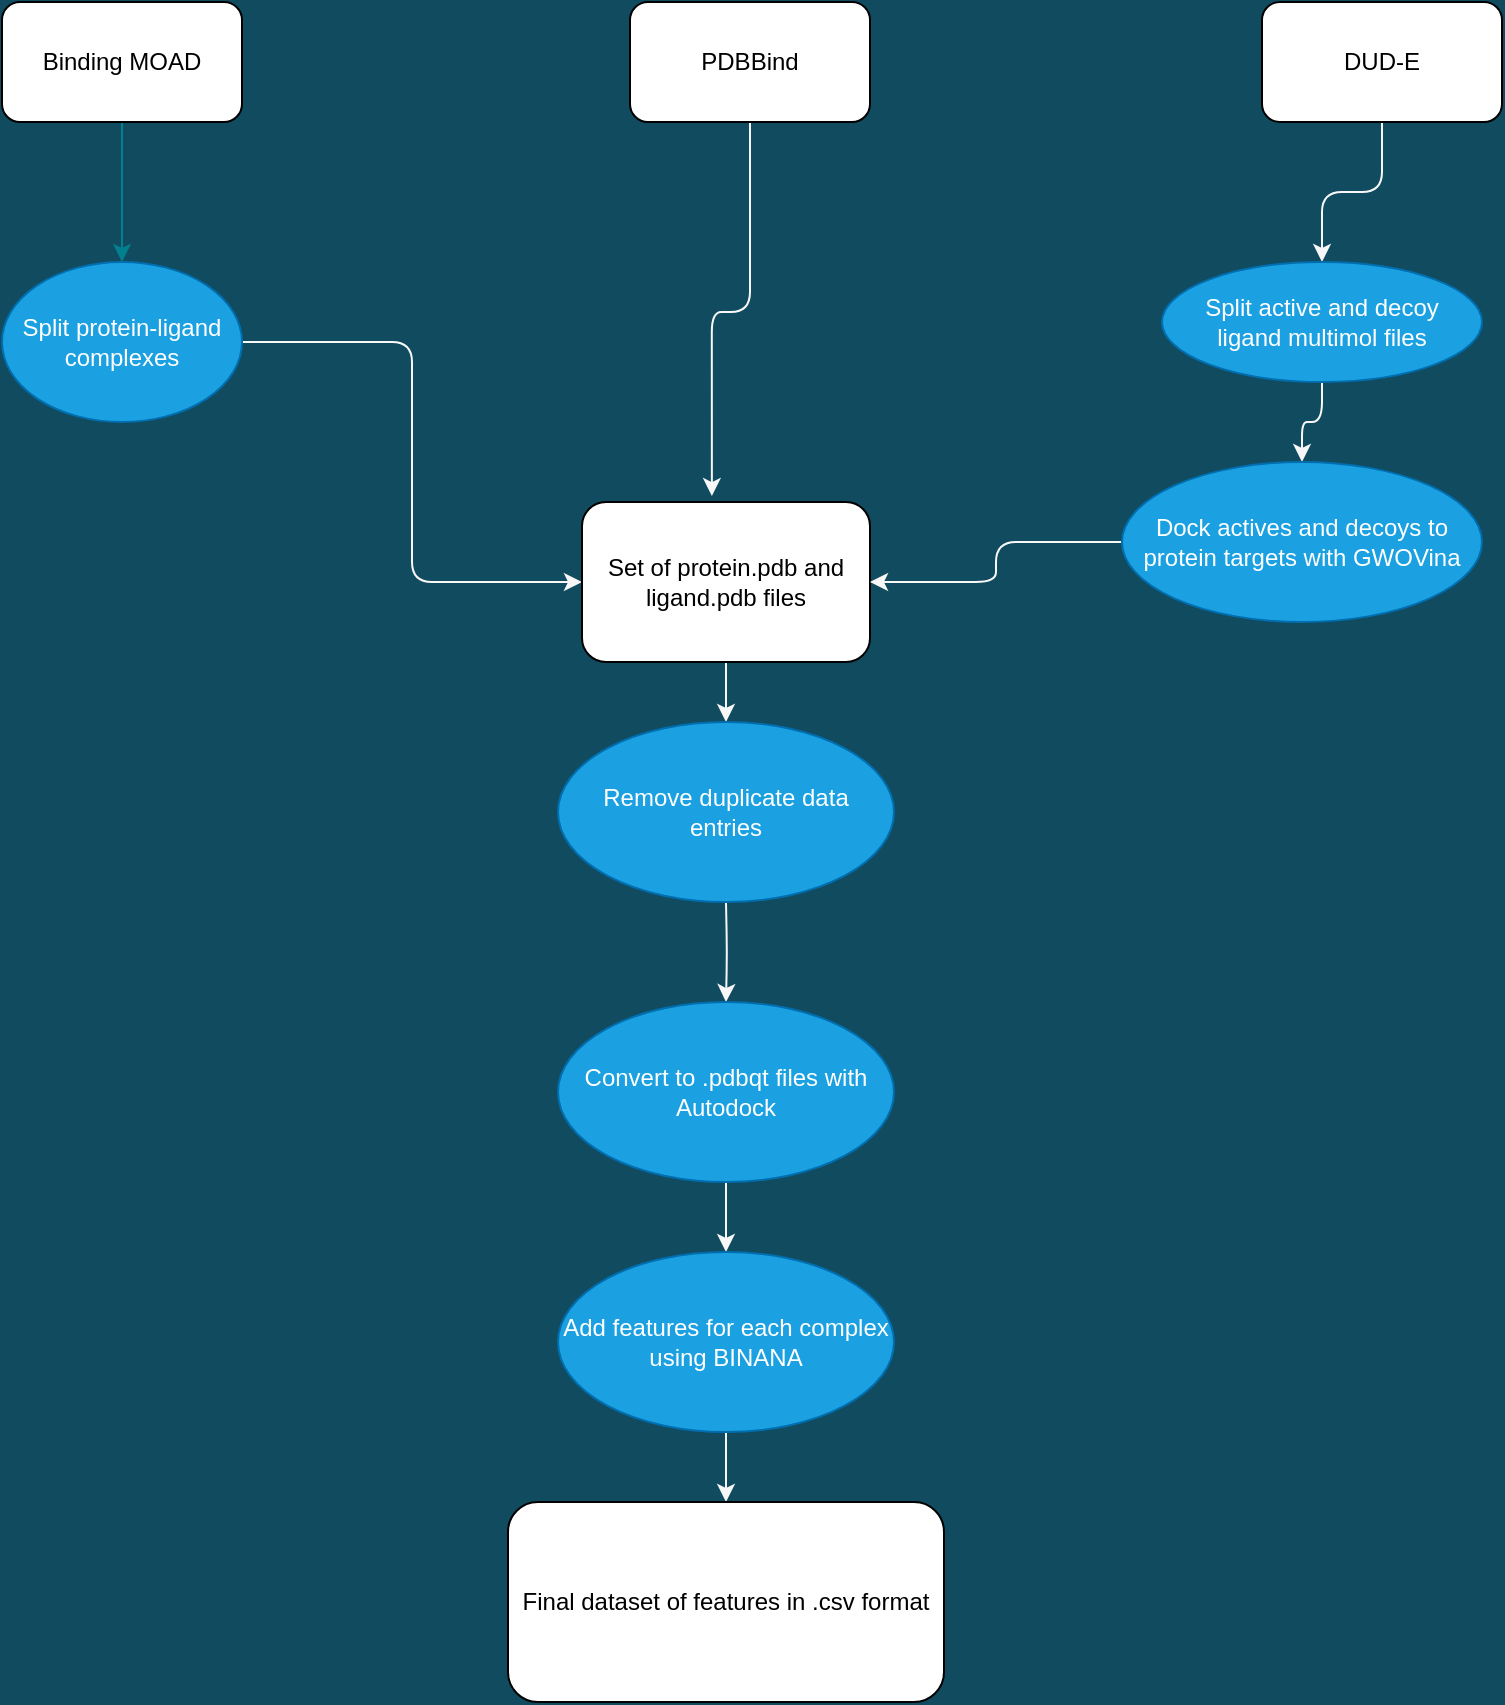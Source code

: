 <mxfile version="14.4.4" type="device"><diagram id="MezgeDCDJQZhVXjwhnEP" name="Page-1"><mxGraphModel dx="1422" dy="826" grid="1" gridSize="10" guides="1" tooltips="1" connect="1" arrows="1" fold="1" page="1" pageScale="1" pageWidth="827" pageHeight="1169" background="#114B5F" math="0" shadow="0"><root><mxCell id="0"/><mxCell id="1" parent="0"/><mxCell id="EFMOVaQ2oTUfK1_Tt2sc-5" value="" style="edgeStyle=orthogonalEdgeStyle;curved=0;rounded=1;sketch=0;orthogonalLoop=1;jettySize=auto;html=1;strokeColor=#028090;fillColor=#F45B69;fontColor=#E4FDE1;" edge="1" parent="1" source="EFMOVaQ2oTUfK1_Tt2sc-1" target="EFMOVaQ2oTUfK1_Tt2sc-4"><mxGeometry relative="1" as="geometry"/></mxCell><mxCell id="EFMOVaQ2oTUfK1_Tt2sc-1" value="Binding MOAD" style="rounded=1;whiteSpace=wrap;html=1;sketch=0;" vertex="1" parent="1"><mxGeometry x="40" y="40" width="120" height="60" as="geometry"/></mxCell><mxCell id="EFMOVaQ2oTUfK1_Tt2sc-9" style="edgeStyle=orthogonalEdgeStyle;curved=0;rounded=1;sketch=0;orthogonalLoop=1;jettySize=auto;html=1;entryX=0.451;entryY=-0.037;entryDx=0;entryDy=0;entryPerimeter=0;strokeColor=#F7F7F7;fillColor=#F45B69;fontColor=#E4FDE1;" edge="1" parent="1" source="EFMOVaQ2oTUfK1_Tt2sc-2" target="EFMOVaQ2oTUfK1_Tt2sc-6"><mxGeometry relative="1" as="geometry"/></mxCell><mxCell id="EFMOVaQ2oTUfK1_Tt2sc-2" value="PDBBind" style="rounded=1;whiteSpace=wrap;html=1;sketch=0;" vertex="1" parent="1"><mxGeometry x="354" y="40" width="120" height="60" as="geometry"/></mxCell><mxCell id="EFMOVaQ2oTUfK1_Tt2sc-11" style="edgeStyle=orthogonalEdgeStyle;curved=0;rounded=1;sketch=0;orthogonalLoop=1;jettySize=auto;html=1;entryX=0.5;entryY=0;entryDx=0;entryDy=0;strokeColor=#F7F7F7;fillColor=#F45B69;fontColor=#E4FDE1;" edge="1" parent="1" source="EFMOVaQ2oTUfK1_Tt2sc-3" target="EFMOVaQ2oTUfK1_Tt2sc-10"><mxGeometry relative="1" as="geometry"/></mxCell><mxCell id="EFMOVaQ2oTUfK1_Tt2sc-3" value="DUD-E" style="rounded=1;whiteSpace=wrap;html=1;sketch=0;" vertex="1" parent="1"><mxGeometry x="670" y="40" width="120" height="60" as="geometry"/></mxCell><mxCell id="EFMOVaQ2oTUfK1_Tt2sc-7" style="edgeStyle=orthogonalEdgeStyle;curved=0;rounded=1;sketch=0;orthogonalLoop=1;jettySize=auto;html=1;entryX=0;entryY=0.5;entryDx=0;entryDy=0;fontColor=#E4FDE1;strokeColor=#F7F7F7;" edge="1" parent="1" source="EFMOVaQ2oTUfK1_Tt2sc-4" target="EFMOVaQ2oTUfK1_Tt2sc-6"><mxGeometry relative="1" as="geometry"/></mxCell><mxCell id="EFMOVaQ2oTUfK1_Tt2sc-4" value="Split protein-ligand complexes" style="ellipse;whiteSpace=wrap;html=1;rounded=1;sketch=0;fillColor=#1ba1e2;strokeColor=#006EAF;fontColor=#ffffff;" vertex="1" parent="1"><mxGeometry x="40" y="170" width="120" height="80" as="geometry"/></mxCell><mxCell id="EFMOVaQ2oTUfK1_Tt2sc-17" value="" style="edgeStyle=orthogonalEdgeStyle;curved=0;rounded=1;sketch=0;orthogonalLoop=1;jettySize=auto;html=1;strokeColor=#F7F7F7;fillColor=#F45B69;fontColor=#E4FDE1;entryX=0.5;entryY=0;entryDx=0;entryDy=0;" edge="1" parent="1" target="EFMOVaQ2oTUfK1_Tt2sc-18"><mxGeometry relative="1" as="geometry"><mxPoint x="402" y="490" as="sourcePoint"/><mxPoint x="402" y="580" as="targetPoint"/></mxGeometry></mxCell><mxCell id="EFMOVaQ2oTUfK1_Tt2sc-30" value="" style="edgeStyle=orthogonalEdgeStyle;curved=0;rounded=1;sketch=0;orthogonalLoop=1;jettySize=auto;html=1;strokeColor=#F7F7F7;fillColor=#F45B69;fontColor=#E4FDE1;" edge="1" parent="1" source="EFMOVaQ2oTUfK1_Tt2sc-6" target="EFMOVaQ2oTUfK1_Tt2sc-29"><mxGeometry relative="1" as="geometry"/></mxCell><mxCell id="EFMOVaQ2oTUfK1_Tt2sc-6" value="Set of protein.pdb and ligand.pdb files" style="rounded=1;whiteSpace=wrap;html=1;sketch=0;" vertex="1" parent="1"><mxGeometry x="330" y="290" width="144" height="80" as="geometry"/></mxCell><mxCell id="EFMOVaQ2oTUfK1_Tt2sc-14" value="" style="edgeStyle=orthogonalEdgeStyle;curved=0;rounded=1;sketch=0;orthogonalLoop=1;jettySize=auto;html=1;strokeColor=#F7F7F7;fillColor=#F45B69;fontColor=#E4FDE1;" edge="1" parent="1" source="EFMOVaQ2oTUfK1_Tt2sc-10" target="EFMOVaQ2oTUfK1_Tt2sc-13"><mxGeometry relative="1" as="geometry"/></mxCell><mxCell id="EFMOVaQ2oTUfK1_Tt2sc-10" value="&lt;div&gt;Split active and decoy &lt;br&gt;&lt;/div&gt;&lt;div&gt;ligand multimol files&lt;/div&gt;" style="ellipse;whiteSpace=wrap;html=1;rounded=1;sketch=0;fillColor=#1ba1e2;strokeColor=#006EAF;fontColor=#ffffff;" vertex="1" parent="1"><mxGeometry x="620" y="170" width="160" height="60" as="geometry"/></mxCell><mxCell id="EFMOVaQ2oTUfK1_Tt2sc-15" style="edgeStyle=orthogonalEdgeStyle;curved=0;rounded=1;sketch=0;orthogonalLoop=1;jettySize=auto;html=1;strokeColor=#F7F7F7;fillColor=#F45B69;fontColor=#E4FDE1;entryX=1;entryY=0.5;entryDx=0;entryDy=0;" edge="1" parent="1" source="EFMOVaQ2oTUfK1_Tt2sc-13" target="EFMOVaQ2oTUfK1_Tt2sc-6"><mxGeometry relative="1" as="geometry"><mxPoint x="480" y="330" as="targetPoint"/></mxGeometry></mxCell><mxCell id="EFMOVaQ2oTUfK1_Tt2sc-13" value="Dock actives and decoys to protein targets with GWOVina" style="ellipse;whiteSpace=wrap;html=1;rounded=1;sketch=0;fillColor=#1ba1e2;strokeColor=#006EAF;fontColor=#ffffff;" vertex="1" parent="1"><mxGeometry x="600" y="270" width="180" height="80" as="geometry"/></mxCell><mxCell id="EFMOVaQ2oTUfK1_Tt2sc-20" value="" style="edgeStyle=orthogonalEdgeStyle;curved=0;rounded=1;sketch=0;orthogonalLoop=1;jettySize=auto;html=1;strokeColor=#F7F7F7;fillColor=#F45B69;fontColor=#E4FDE1;" edge="1" parent="1" source="EFMOVaQ2oTUfK1_Tt2sc-18" target="EFMOVaQ2oTUfK1_Tt2sc-19"><mxGeometry relative="1" as="geometry"/></mxCell><mxCell id="EFMOVaQ2oTUfK1_Tt2sc-18" value="Convert to .pdbqt files with Autodock" style="ellipse;whiteSpace=wrap;html=1;rounded=0;sketch=0;strokeColor=#006EAF;fillColor=#1ba1e2;fontColor=#ffffff;" vertex="1" parent="1"><mxGeometry x="318" y="540" width="168" height="90" as="geometry"/></mxCell><mxCell id="EFMOVaQ2oTUfK1_Tt2sc-31" value="" style="edgeStyle=orthogonalEdgeStyle;curved=0;rounded=1;sketch=0;orthogonalLoop=1;jettySize=auto;html=1;strokeColor=#F7F7F7;fillColor=#F45B69;fontColor=#E4FDE1;" edge="1" parent="1" source="EFMOVaQ2oTUfK1_Tt2sc-19" target="EFMOVaQ2oTUfK1_Tt2sc-27"><mxGeometry relative="1" as="geometry"/></mxCell><mxCell id="EFMOVaQ2oTUfK1_Tt2sc-19" value="Add features for each complex using BINANA" style="ellipse;whiteSpace=wrap;html=1;rounded=0;sketch=0;strokeColor=#006EAF;fillColor=#1ba1e2;fontColor=#ffffff;" vertex="1" parent="1"><mxGeometry x="318" y="665" width="168" height="90" as="geometry"/></mxCell><mxCell id="EFMOVaQ2oTUfK1_Tt2sc-27" value="Final dataset of features in .csv format" style="rounded=1;whiteSpace=wrap;html=1;sketch=0;" vertex="1" parent="1"><mxGeometry x="293" y="790" width="218" height="100" as="geometry"/></mxCell><mxCell id="EFMOVaQ2oTUfK1_Tt2sc-29" value="&lt;div&gt;Remove duplicate data &lt;br&gt;&lt;/div&gt;&lt;div&gt;entries&lt;/div&gt;" style="ellipse;whiteSpace=wrap;html=1;rounded=0;sketch=0;strokeColor=#006EAF;fillColor=#1ba1e2;fontColor=#ffffff;" vertex="1" parent="1"><mxGeometry x="318" y="400" width="168" height="90" as="geometry"/></mxCell></root></mxGraphModel></diagram></mxfile>